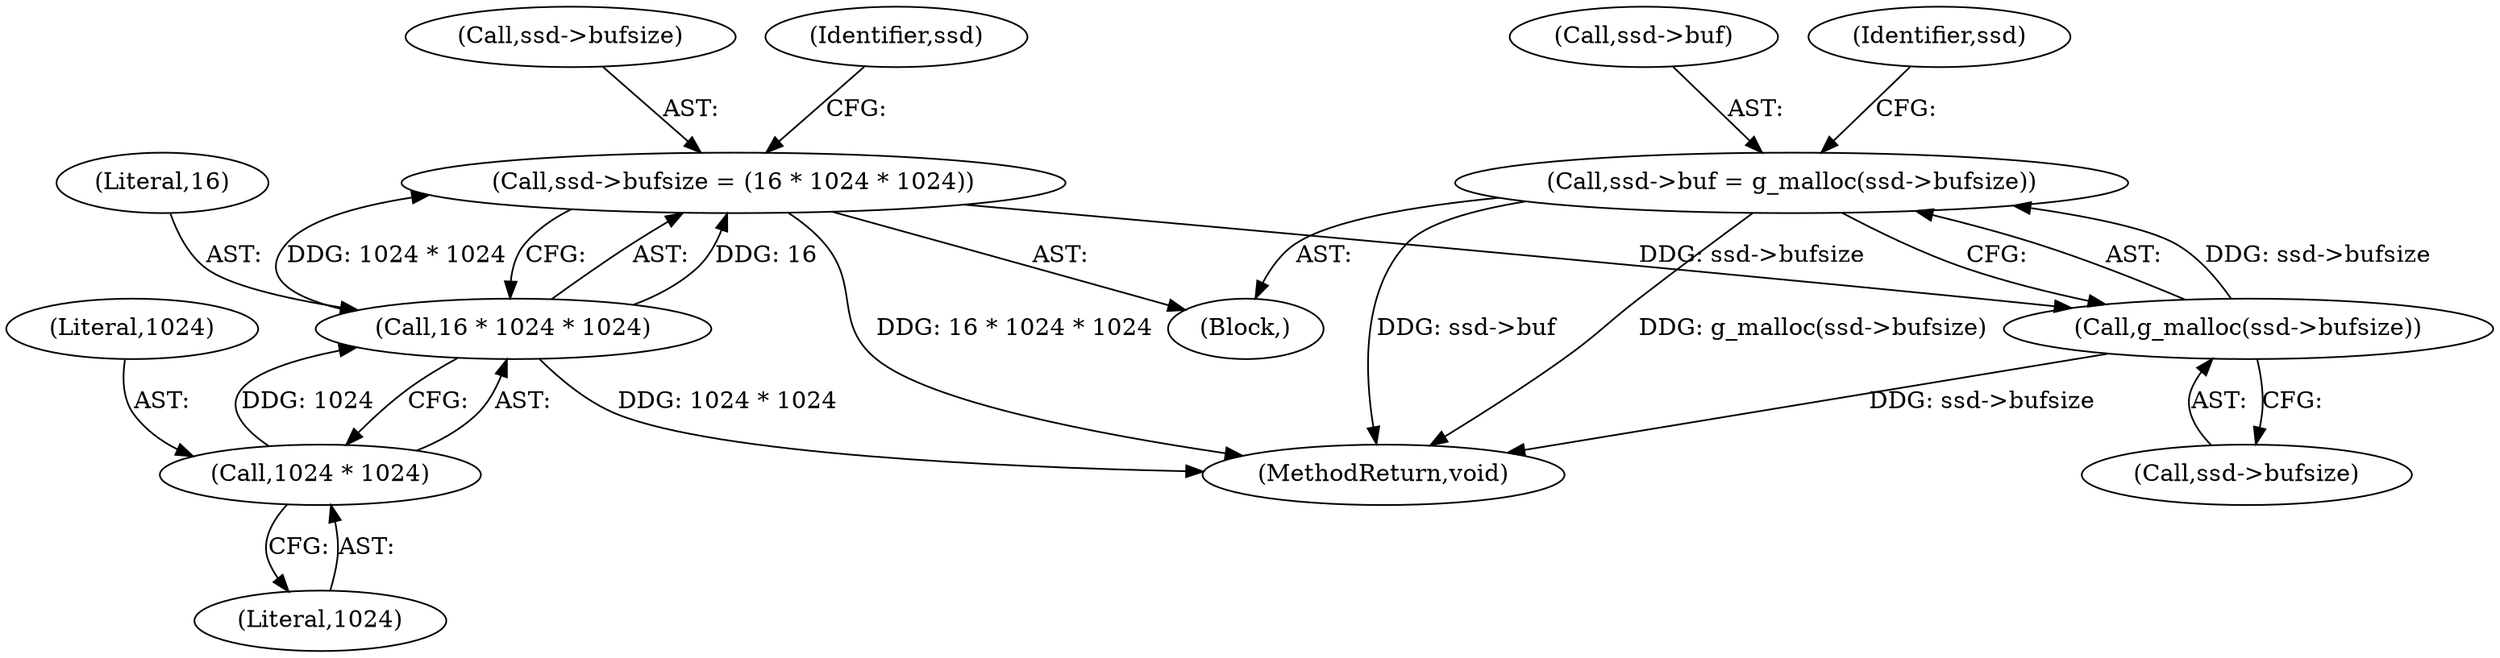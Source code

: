 digraph "0_qemu_ab9509cceabef28071e41bdfa073083859c949a7_0@API" {
"1000252" [label="(Call,ssd->buf = g_malloc(ssd->bufsize))"];
"1000256" [label="(Call,g_malloc(ssd->bufsize))"];
"1000243" [label="(Call,ssd->bufsize = (16 * 1024 * 1024))"];
"1000247" [label="(Call,16 * 1024 * 1024)"];
"1000249" [label="(Call,1024 * 1024)"];
"1000257" [label="(Call,ssd->bufsize)"];
"1000256" [label="(Call,g_malloc(ssd->bufsize))"];
"1000253" [label="(Call,ssd->buf)"];
"1000303" [label="(MethodReturn,void)"];
"1000249" [label="(Call,1024 * 1024)"];
"1000244" [label="(Call,ssd->bufsize)"];
"1000252" [label="(Call,ssd->buf = g_malloc(ssd->bufsize))"];
"1000251" [label="(Literal,1024)"];
"1000264" [label="(Identifier,ssd)"];
"1000247" [label="(Call,16 * 1024 * 1024)"];
"1000248" [label="(Literal,16)"];
"1000208" [label="(Block,)"];
"1000250" [label="(Literal,1024)"];
"1000254" [label="(Identifier,ssd)"];
"1000243" [label="(Call,ssd->bufsize = (16 * 1024 * 1024))"];
"1000252" -> "1000208"  [label="AST: "];
"1000252" -> "1000256"  [label="CFG: "];
"1000253" -> "1000252"  [label="AST: "];
"1000256" -> "1000252"  [label="AST: "];
"1000264" -> "1000252"  [label="CFG: "];
"1000252" -> "1000303"  [label="DDG: ssd->buf"];
"1000252" -> "1000303"  [label="DDG: g_malloc(ssd->bufsize)"];
"1000256" -> "1000252"  [label="DDG: ssd->bufsize"];
"1000256" -> "1000257"  [label="CFG: "];
"1000257" -> "1000256"  [label="AST: "];
"1000256" -> "1000303"  [label="DDG: ssd->bufsize"];
"1000243" -> "1000256"  [label="DDG: ssd->bufsize"];
"1000243" -> "1000208"  [label="AST: "];
"1000243" -> "1000247"  [label="CFG: "];
"1000244" -> "1000243"  [label="AST: "];
"1000247" -> "1000243"  [label="AST: "];
"1000254" -> "1000243"  [label="CFG: "];
"1000243" -> "1000303"  [label="DDG: 16 * 1024 * 1024"];
"1000247" -> "1000243"  [label="DDG: 16"];
"1000247" -> "1000243"  [label="DDG: 1024 * 1024"];
"1000247" -> "1000249"  [label="CFG: "];
"1000248" -> "1000247"  [label="AST: "];
"1000249" -> "1000247"  [label="AST: "];
"1000247" -> "1000303"  [label="DDG: 1024 * 1024"];
"1000249" -> "1000247"  [label="DDG: 1024"];
"1000249" -> "1000251"  [label="CFG: "];
"1000250" -> "1000249"  [label="AST: "];
"1000251" -> "1000249"  [label="AST: "];
}

